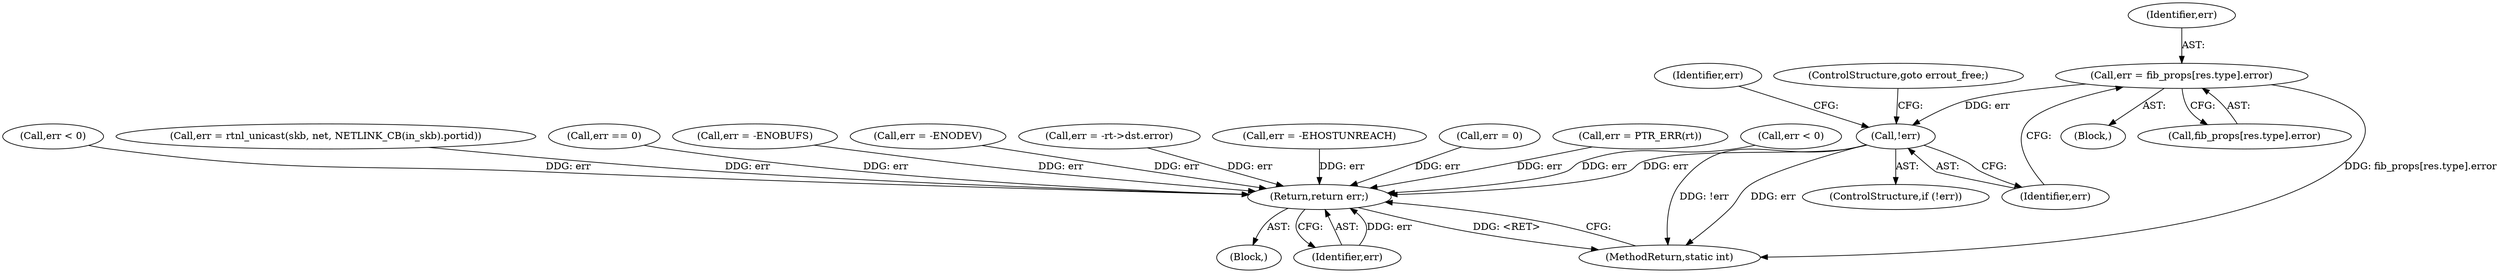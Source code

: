 digraph "0_linux_bc3aae2bbac46dd894c89db5d5e98f7f0ef9e205@array" {
"1000445" [label="(Call,err = fib_props[res.type].error)"];
"1000455" [label="(Call,!err)"];
"1000526" [label="(Return,return err;)"];
"1000444" [label="(Block,)"];
"1000151" [label="(Call,err < 0)"];
"1000527" [label="(Identifier,err)"];
"1000516" [label="(Call,err = rtnl_unicast(skb, net, NETLINK_CB(in_skb).portid))"];
"1000363" [label="(Call,err == 0)"];
"1000106" [label="(Block,)"];
"1000168" [label="(Call,err = -ENOBUFS)"];
"1000324" [label="(Call,err = -ENODEV)"];
"1000371" [label="(Call,err = -rt->dst.error)"];
"1000455" [label="(Call,!err)"];
"1000457" [label="(Call,err = -EHOSTUNREACH)"];
"1000390" [label="(Call,err = 0)"];
"1000454" [label="(ControlStructure,if (!err))"];
"1000458" [label="(Identifier,err)"];
"1000533" [label="(MethodReturn,static int)"];
"1000526" [label="(Return,return err;)"];
"1000456" [label="(Identifier,err)"];
"1000445" [label="(Call,err = fib_props[res.type].error)"];
"1000447" [label="(Call,fib_props[res.type].error)"];
"1000461" [label="(ControlStructure,goto errout_free;)"];
"1000446" [label="(Identifier,err)"];
"1000396" [label="(Call,err = PTR_ERR(rt))"];
"1000511" [label="(Call,err < 0)"];
"1000445" -> "1000444"  [label="AST: "];
"1000445" -> "1000447"  [label="CFG: "];
"1000446" -> "1000445"  [label="AST: "];
"1000447" -> "1000445"  [label="AST: "];
"1000456" -> "1000445"  [label="CFG: "];
"1000445" -> "1000533"  [label="DDG: fib_props[res.type].error"];
"1000445" -> "1000455"  [label="DDG: err"];
"1000455" -> "1000454"  [label="AST: "];
"1000455" -> "1000456"  [label="CFG: "];
"1000456" -> "1000455"  [label="AST: "];
"1000458" -> "1000455"  [label="CFG: "];
"1000461" -> "1000455"  [label="CFG: "];
"1000455" -> "1000533"  [label="DDG: !err"];
"1000455" -> "1000533"  [label="DDG: err"];
"1000455" -> "1000526"  [label="DDG: err"];
"1000526" -> "1000106"  [label="AST: "];
"1000526" -> "1000527"  [label="CFG: "];
"1000527" -> "1000526"  [label="AST: "];
"1000533" -> "1000526"  [label="CFG: "];
"1000526" -> "1000533"  [label="DDG: <RET>"];
"1000527" -> "1000526"  [label="DDG: err"];
"1000396" -> "1000526"  [label="DDG: err"];
"1000168" -> "1000526"  [label="DDG: err"];
"1000363" -> "1000526"  [label="DDG: err"];
"1000151" -> "1000526"  [label="DDG: err"];
"1000324" -> "1000526"  [label="DDG: err"];
"1000390" -> "1000526"  [label="DDG: err"];
"1000511" -> "1000526"  [label="DDG: err"];
"1000457" -> "1000526"  [label="DDG: err"];
"1000371" -> "1000526"  [label="DDG: err"];
"1000516" -> "1000526"  [label="DDG: err"];
}
